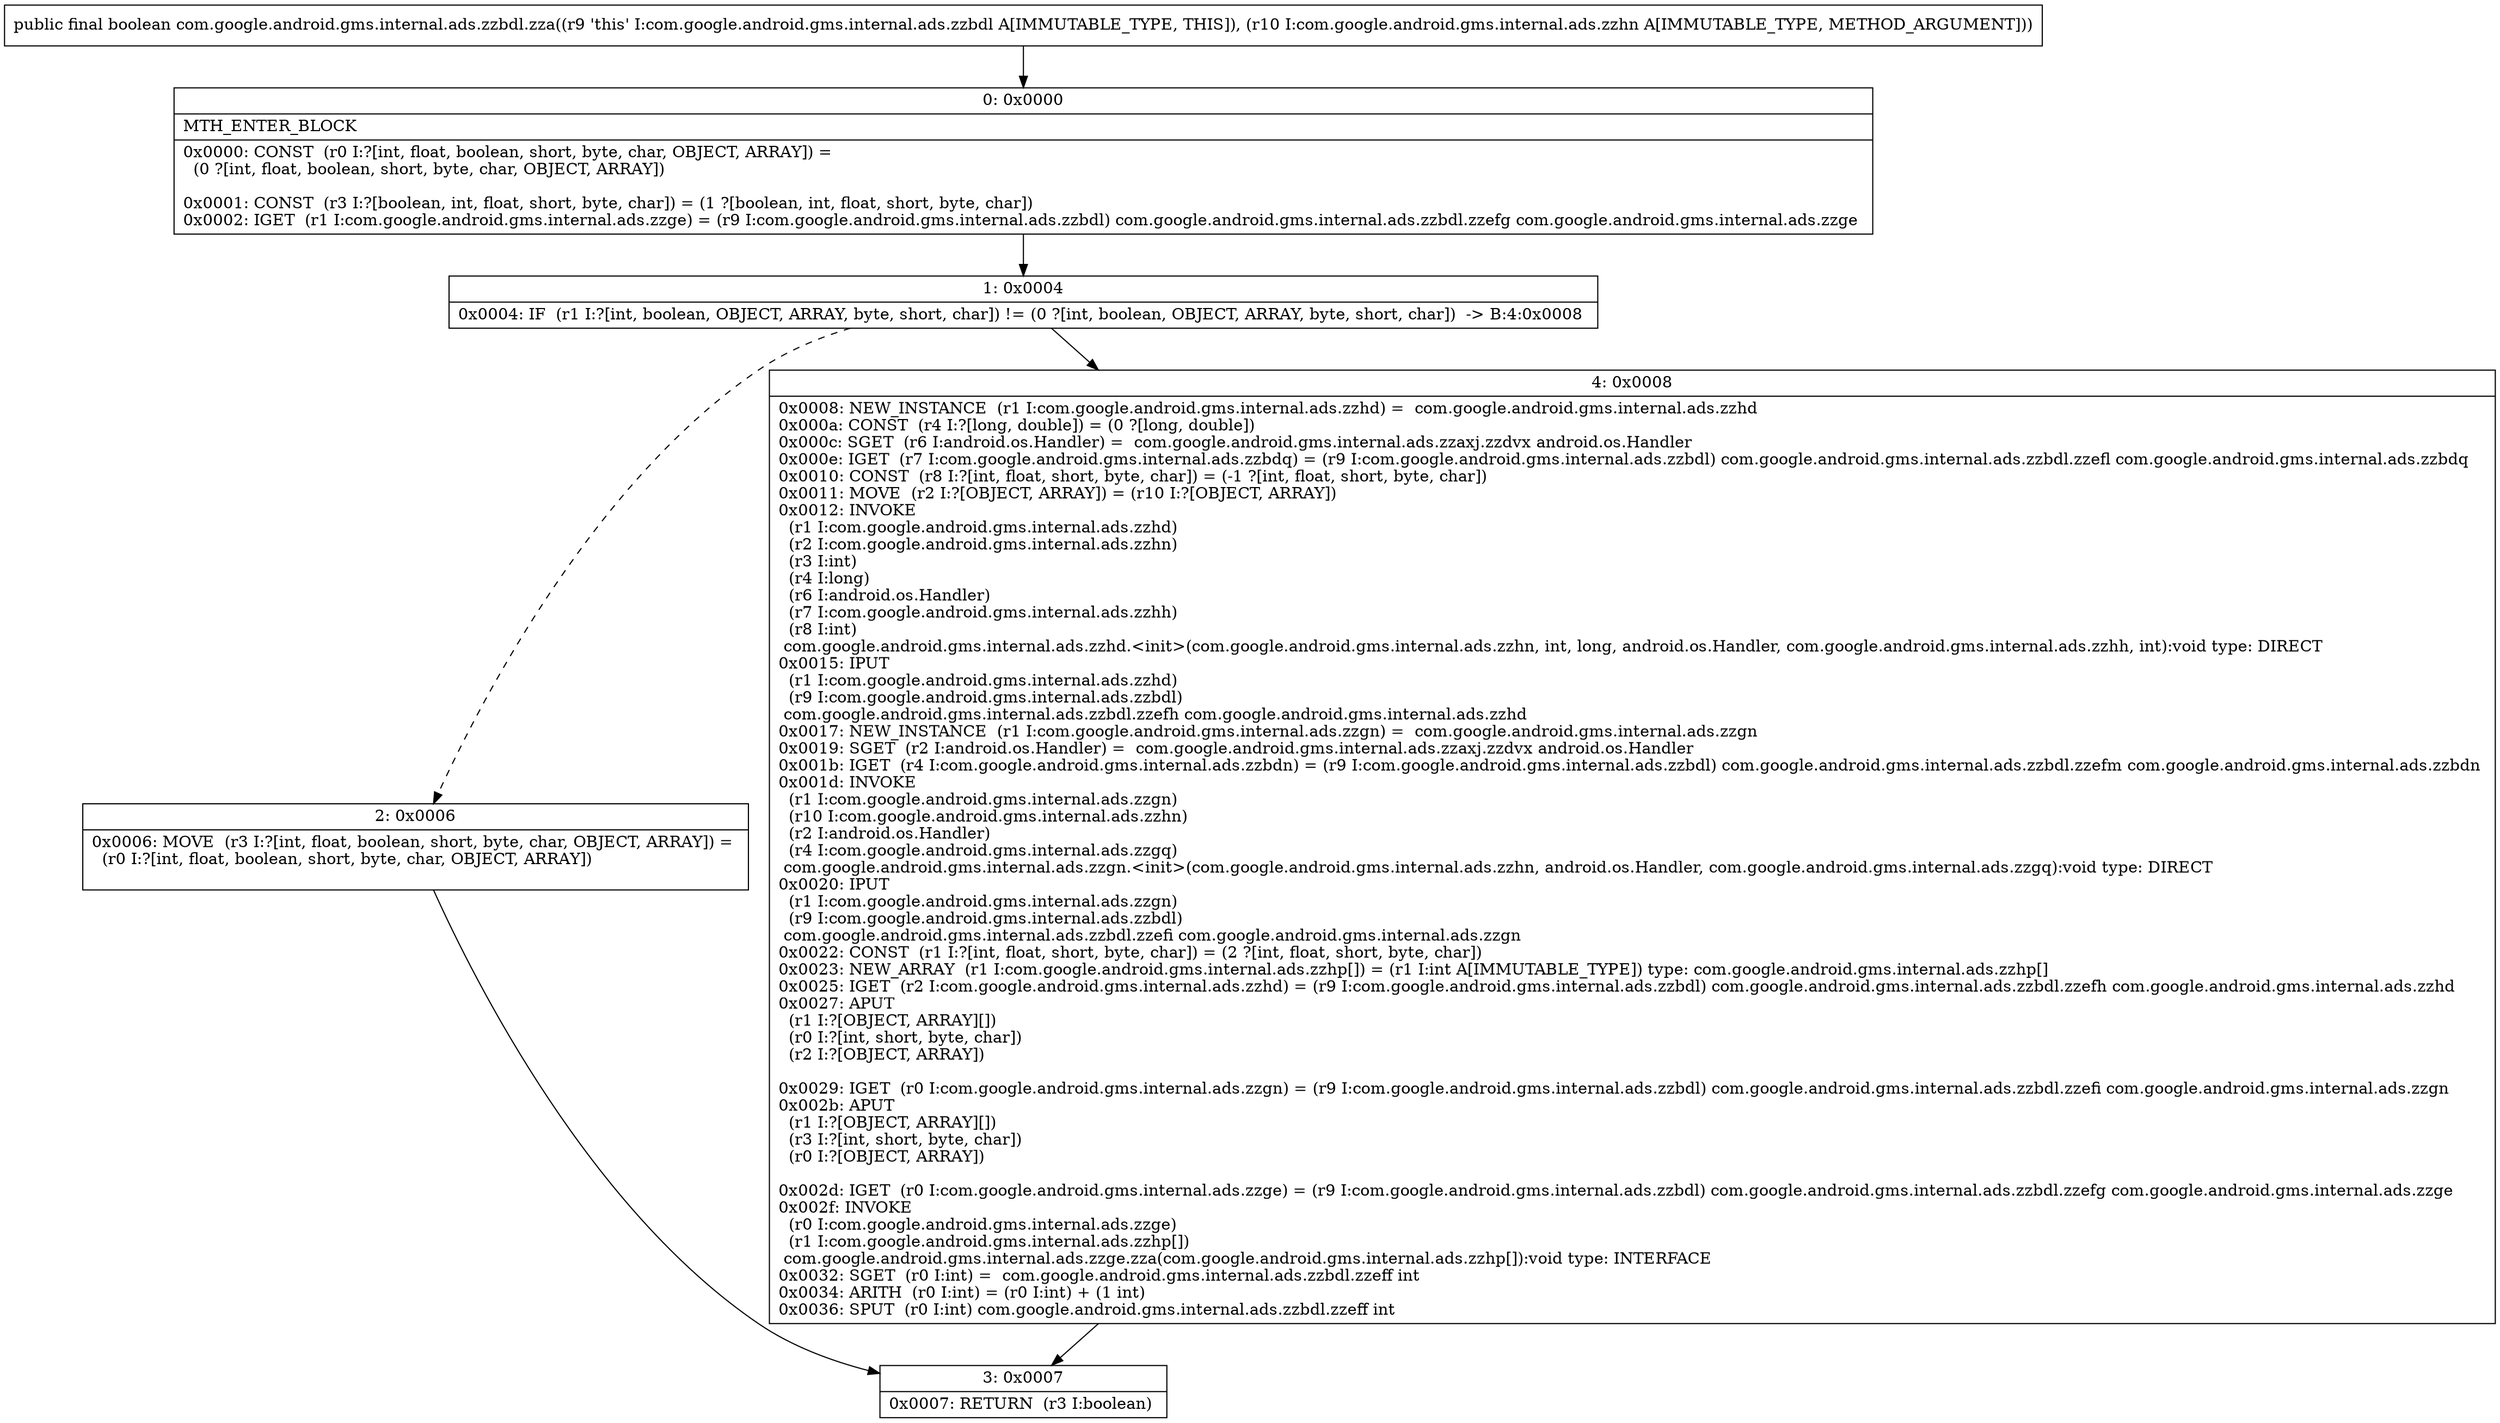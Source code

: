 digraph "CFG forcom.google.android.gms.internal.ads.zzbdl.zza(Lcom\/google\/android\/gms\/internal\/ads\/zzhn;)Z" {
Node_0 [shape=record,label="{0\:\ 0x0000|MTH_ENTER_BLOCK\l|0x0000: CONST  (r0 I:?[int, float, boolean, short, byte, char, OBJECT, ARRAY]) = \l  (0 ?[int, float, boolean, short, byte, char, OBJECT, ARRAY])\l \l0x0001: CONST  (r3 I:?[boolean, int, float, short, byte, char]) = (1 ?[boolean, int, float, short, byte, char]) \l0x0002: IGET  (r1 I:com.google.android.gms.internal.ads.zzge) = (r9 I:com.google.android.gms.internal.ads.zzbdl) com.google.android.gms.internal.ads.zzbdl.zzefg com.google.android.gms.internal.ads.zzge \l}"];
Node_1 [shape=record,label="{1\:\ 0x0004|0x0004: IF  (r1 I:?[int, boolean, OBJECT, ARRAY, byte, short, char]) != (0 ?[int, boolean, OBJECT, ARRAY, byte, short, char])  \-\> B:4:0x0008 \l}"];
Node_2 [shape=record,label="{2\:\ 0x0006|0x0006: MOVE  (r3 I:?[int, float, boolean, short, byte, char, OBJECT, ARRAY]) = \l  (r0 I:?[int, float, boolean, short, byte, char, OBJECT, ARRAY])\l \l}"];
Node_3 [shape=record,label="{3\:\ 0x0007|0x0007: RETURN  (r3 I:boolean) \l}"];
Node_4 [shape=record,label="{4\:\ 0x0008|0x0008: NEW_INSTANCE  (r1 I:com.google.android.gms.internal.ads.zzhd) =  com.google.android.gms.internal.ads.zzhd \l0x000a: CONST  (r4 I:?[long, double]) = (0 ?[long, double]) \l0x000c: SGET  (r6 I:android.os.Handler) =  com.google.android.gms.internal.ads.zzaxj.zzdvx android.os.Handler \l0x000e: IGET  (r7 I:com.google.android.gms.internal.ads.zzbdq) = (r9 I:com.google.android.gms.internal.ads.zzbdl) com.google.android.gms.internal.ads.zzbdl.zzefl com.google.android.gms.internal.ads.zzbdq \l0x0010: CONST  (r8 I:?[int, float, short, byte, char]) = (\-1 ?[int, float, short, byte, char]) \l0x0011: MOVE  (r2 I:?[OBJECT, ARRAY]) = (r10 I:?[OBJECT, ARRAY]) \l0x0012: INVOKE  \l  (r1 I:com.google.android.gms.internal.ads.zzhd)\l  (r2 I:com.google.android.gms.internal.ads.zzhn)\l  (r3 I:int)\l  (r4 I:long)\l  (r6 I:android.os.Handler)\l  (r7 I:com.google.android.gms.internal.ads.zzhh)\l  (r8 I:int)\l com.google.android.gms.internal.ads.zzhd.\<init\>(com.google.android.gms.internal.ads.zzhn, int, long, android.os.Handler, com.google.android.gms.internal.ads.zzhh, int):void type: DIRECT \l0x0015: IPUT  \l  (r1 I:com.google.android.gms.internal.ads.zzhd)\l  (r9 I:com.google.android.gms.internal.ads.zzbdl)\l com.google.android.gms.internal.ads.zzbdl.zzefh com.google.android.gms.internal.ads.zzhd \l0x0017: NEW_INSTANCE  (r1 I:com.google.android.gms.internal.ads.zzgn) =  com.google.android.gms.internal.ads.zzgn \l0x0019: SGET  (r2 I:android.os.Handler) =  com.google.android.gms.internal.ads.zzaxj.zzdvx android.os.Handler \l0x001b: IGET  (r4 I:com.google.android.gms.internal.ads.zzbdn) = (r9 I:com.google.android.gms.internal.ads.zzbdl) com.google.android.gms.internal.ads.zzbdl.zzefm com.google.android.gms.internal.ads.zzbdn \l0x001d: INVOKE  \l  (r1 I:com.google.android.gms.internal.ads.zzgn)\l  (r10 I:com.google.android.gms.internal.ads.zzhn)\l  (r2 I:android.os.Handler)\l  (r4 I:com.google.android.gms.internal.ads.zzgq)\l com.google.android.gms.internal.ads.zzgn.\<init\>(com.google.android.gms.internal.ads.zzhn, android.os.Handler, com.google.android.gms.internal.ads.zzgq):void type: DIRECT \l0x0020: IPUT  \l  (r1 I:com.google.android.gms.internal.ads.zzgn)\l  (r9 I:com.google.android.gms.internal.ads.zzbdl)\l com.google.android.gms.internal.ads.zzbdl.zzefi com.google.android.gms.internal.ads.zzgn \l0x0022: CONST  (r1 I:?[int, float, short, byte, char]) = (2 ?[int, float, short, byte, char]) \l0x0023: NEW_ARRAY  (r1 I:com.google.android.gms.internal.ads.zzhp[]) = (r1 I:int A[IMMUTABLE_TYPE]) type: com.google.android.gms.internal.ads.zzhp[] \l0x0025: IGET  (r2 I:com.google.android.gms.internal.ads.zzhd) = (r9 I:com.google.android.gms.internal.ads.zzbdl) com.google.android.gms.internal.ads.zzbdl.zzefh com.google.android.gms.internal.ads.zzhd \l0x0027: APUT  \l  (r1 I:?[OBJECT, ARRAY][])\l  (r0 I:?[int, short, byte, char])\l  (r2 I:?[OBJECT, ARRAY])\l \l0x0029: IGET  (r0 I:com.google.android.gms.internal.ads.zzgn) = (r9 I:com.google.android.gms.internal.ads.zzbdl) com.google.android.gms.internal.ads.zzbdl.zzefi com.google.android.gms.internal.ads.zzgn \l0x002b: APUT  \l  (r1 I:?[OBJECT, ARRAY][])\l  (r3 I:?[int, short, byte, char])\l  (r0 I:?[OBJECT, ARRAY])\l \l0x002d: IGET  (r0 I:com.google.android.gms.internal.ads.zzge) = (r9 I:com.google.android.gms.internal.ads.zzbdl) com.google.android.gms.internal.ads.zzbdl.zzefg com.google.android.gms.internal.ads.zzge \l0x002f: INVOKE  \l  (r0 I:com.google.android.gms.internal.ads.zzge)\l  (r1 I:com.google.android.gms.internal.ads.zzhp[])\l com.google.android.gms.internal.ads.zzge.zza(com.google.android.gms.internal.ads.zzhp[]):void type: INTERFACE \l0x0032: SGET  (r0 I:int) =  com.google.android.gms.internal.ads.zzbdl.zzeff int \l0x0034: ARITH  (r0 I:int) = (r0 I:int) + (1 int) \l0x0036: SPUT  (r0 I:int) com.google.android.gms.internal.ads.zzbdl.zzeff int \l}"];
MethodNode[shape=record,label="{public final boolean com.google.android.gms.internal.ads.zzbdl.zza((r9 'this' I:com.google.android.gms.internal.ads.zzbdl A[IMMUTABLE_TYPE, THIS]), (r10 I:com.google.android.gms.internal.ads.zzhn A[IMMUTABLE_TYPE, METHOD_ARGUMENT])) }"];
MethodNode -> Node_0;
Node_0 -> Node_1;
Node_1 -> Node_2[style=dashed];
Node_1 -> Node_4;
Node_2 -> Node_3;
Node_4 -> Node_3;
}

